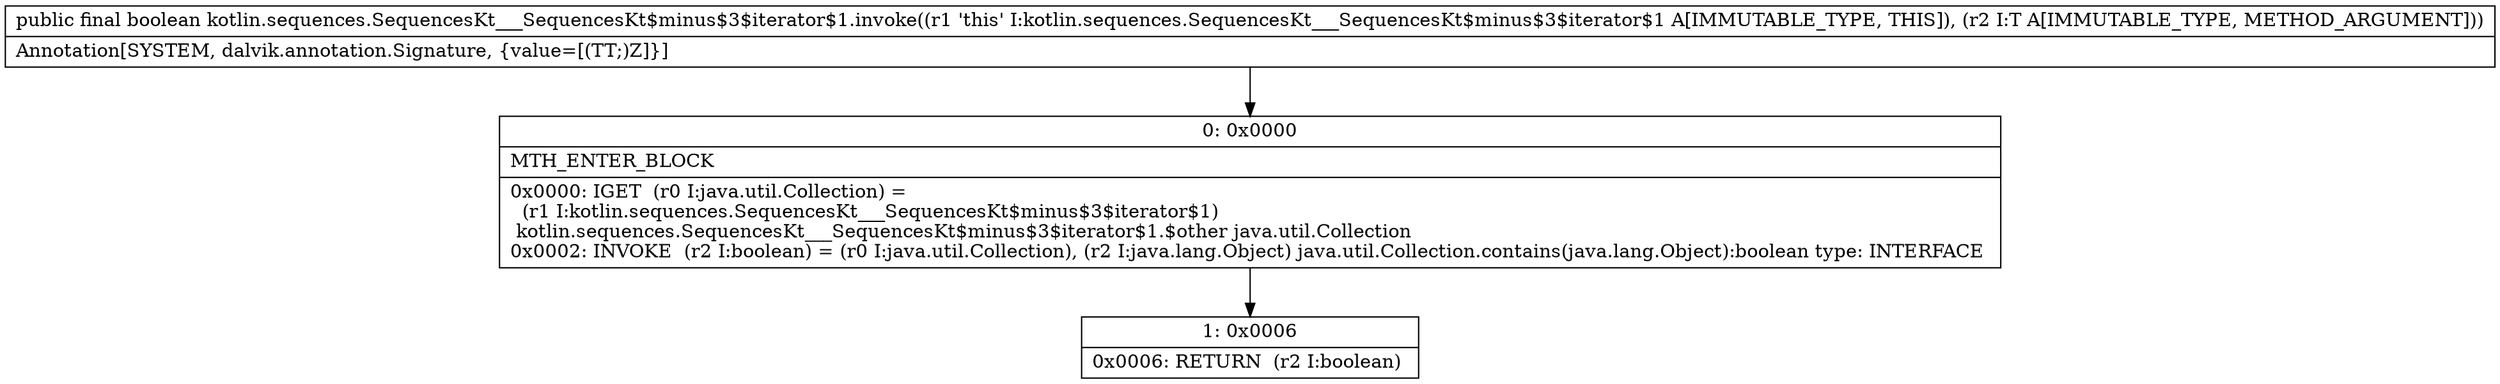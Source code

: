 digraph "CFG forkotlin.sequences.SequencesKt___SequencesKt$minus$3$iterator$1.invoke(Ljava\/lang\/Object;)Z" {
Node_0 [shape=record,label="{0\:\ 0x0000|MTH_ENTER_BLOCK\l|0x0000: IGET  (r0 I:java.util.Collection) = \l  (r1 I:kotlin.sequences.SequencesKt___SequencesKt$minus$3$iterator$1)\l kotlin.sequences.SequencesKt___SequencesKt$minus$3$iterator$1.$other java.util.Collection \l0x0002: INVOKE  (r2 I:boolean) = (r0 I:java.util.Collection), (r2 I:java.lang.Object) java.util.Collection.contains(java.lang.Object):boolean type: INTERFACE \l}"];
Node_1 [shape=record,label="{1\:\ 0x0006|0x0006: RETURN  (r2 I:boolean) \l}"];
MethodNode[shape=record,label="{public final boolean kotlin.sequences.SequencesKt___SequencesKt$minus$3$iterator$1.invoke((r1 'this' I:kotlin.sequences.SequencesKt___SequencesKt$minus$3$iterator$1 A[IMMUTABLE_TYPE, THIS]), (r2 I:T A[IMMUTABLE_TYPE, METHOD_ARGUMENT]))  | Annotation[SYSTEM, dalvik.annotation.Signature, \{value=[(TT;)Z]\}]\l}"];
MethodNode -> Node_0;
Node_0 -> Node_1;
}

